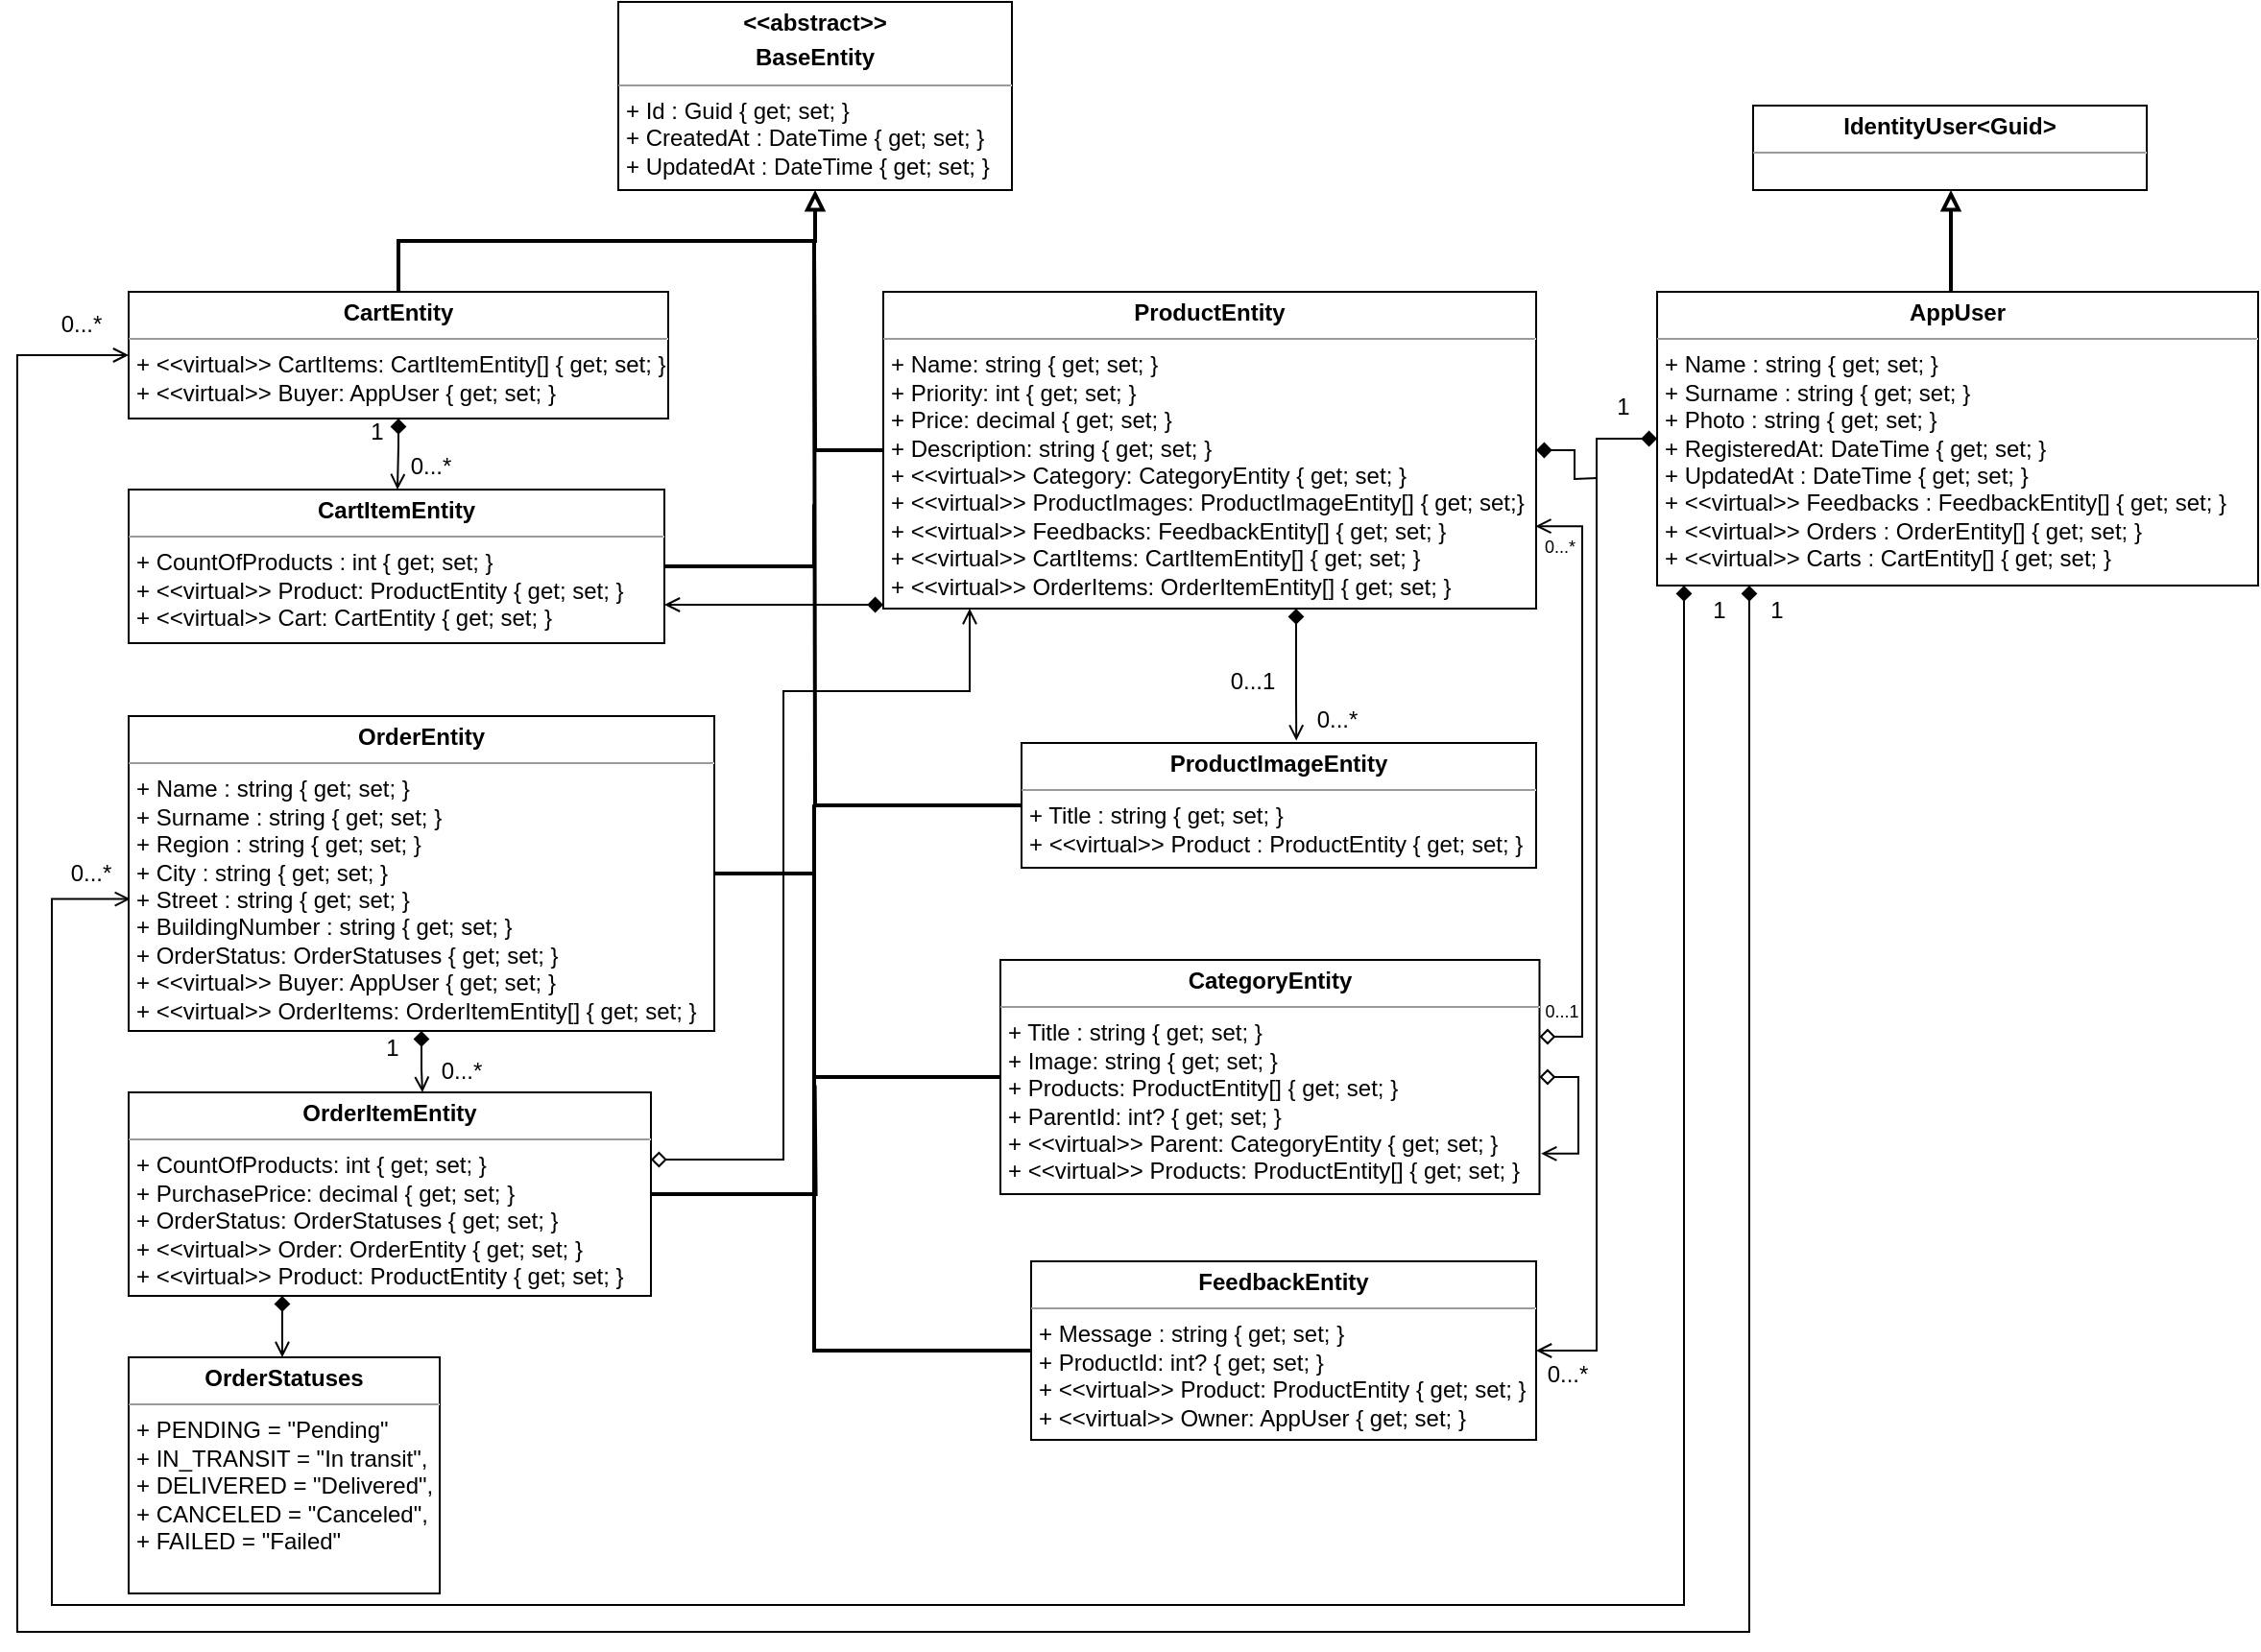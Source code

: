 <mxfile version="14.9.6" type="device"><diagram id="nu0B_56_R6dJPuXNsW57" name="Page-1"><mxGraphModel dx="1246" dy="374" grid="0" gridSize="10" guides="1" tooltips="1" connect="1" arrows="1" fold="1" page="1" pageScale="1" pageWidth="827" pageHeight="1169" math="0" shadow="0"><root><mxCell id="0"/><mxCell id="1" parent="0"/><mxCell id="_y4-Foa_SpR6LaV6pefn-2" value="&lt;p style=&quot;margin: 0px ; margin-top: 4px ; text-align: center&quot;&gt;&lt;b&gt;&amp;lt;&amp;lt;abstract&amp;gt;&amp;gt;&lt;/b&gt;&lt;/p&gt;&lt;p style=&quot;margin: 0px ; margin-top: 4px ; text-align: center&quot;&gt;&lt;b&gt;BaseEntity&lt;/b&gt;&lt;/p&gt;&lt;hr size=&quot;1&quot;&gt;&lt;p style=&quot;margin: 0px ; margin-left: 4px&quot;&gt;+ Id : Guid { get; set; }&lt;/p&gt;&lt;p style=&quot;margin: 0px ; margin-left: 4px&quot;&gt;+ CreatedAt : DateTime { get; set; }&lt;br&gt;&lt;/p&gt;&lt;p style=&quot;margin: 0px ; margin-left: 4px&quot;&gt;+ UpdatedAt : DateTime { get; set; }&lt;br&gt;&lt;/p&gt;&lt;hr size=&quot;1&quot;&gt;&lt;p style=&quot;margin: 0px ; margin-left: 4px&quot;&gt;+ method(): Type&lt;/p&gt;" style="verticalAlign=top;align=left;overflow=fill;fontSize=12;fontFamily=Helvetica;html=1;" parent="1" vertex="1"><mxGeometry x="-75" y="113" width="205" height="98" as="geometry"/></mxCell><mxCell id="_y4-Foa_SpR6LaV6pefn-25" style="edgeStyle=orthogonalEdgeStyle;rounded=0;orthogonalLoop=1;jettySize=auto;html=1;endArrow=none;endFill=0;strokeWidth=2;" parent="1" source="_y4-Foa_SpR6LaV6pefn-3" edge="1"><mxGeometry relative="1" as="geometry"><mxPoint x="27" y="247" as="targetPoint"/></mxGeometry></mxCell><mxCell id="_y4-Foa_SpR6LaV6pefn-31" style="edgeStyle=orthogonalEdgeStyle;rounded=0;orthogonalLoop=1;jettySize=auto;html=1;startArrow=diamond;startFill=1;endArrow=open;endFill=0;entryX=0.534;entryY=-0.019;entryDx=0;entryDy=0;entryPerimeter=0;" parent="1" source="_y4-Foa_SpR6LaV6pefn-3" target="_y4-Foa_SpR6LaV6pefn-13" edge="1"><mxGeometry relative="1" as="geometry"><mxPoint x="323" y="471" as="targetPoint"/><Array as="points"><mxPoint x="278" y="475"/><mxPoint x="278" y="475"/></Array></mxGeometry></mxCell><mxCell id="_y4-Foa_SpR6LaV6pefn-55" style="edgeStyle=orthogonalEdgeStyle;rounded=0;orthogonalLoop=1;jettySize=auto;html=1;entryX=1;entryY=0.75;entryDx=0;entryDy=0;startArrow=diamond;startFill=1;endArrow=open;endFill=0;strokeWidth=1;" parent="1" source="_y4-Foa_SpR6LaV6pefn-3" target="_y4-Foa_SpR6LaV6pefn-12" edge="1"><mxGeometry relative="1" as="geometry"><Array as="points"><mxPoint x="33" y="427"/><mxPoint x="33" y="427"/></Array></mxGeometry></mxCell><mxCell id="_y4-Foa_SpR6LaV6pefn-57" style="edgeStyle=orthogonalEdgeStyle;rounded=0;orthogonalLoop=1;jettySize=auto;html=1;startArrow=diamond;startFill=1;endArrow=none;endFill=0;strokeWidth=1;" parent="1" source="_y4-Foa_SpR6LaV6pefn-3" edge="1"><mxGeometry relative="1" as="geometry"><mxPoint x="435" y="361" as="targetPoint"/></mxGeometry></mxCell><mxCell id="_y4-Foa_SpR6LaV6pefn-3" value="&lt;p style=&quot;margin: 0px ; margin-top: 4px ; text-align: center&quot;&gt;&lt;b&gt;ProductEntity&lt;/b&gt;&lt;/p&gt;&lt;hr size=&quot;1&quot;&gt;&lt;p style=&quot;margin: 0px ; margin-left: 4px&quot;&gt;+ Name: string { get; set; }&lt;/p&gt;&lt;p style=&quot;margin: 0px ; margin-left: 4px&quot;&gt;+ Priority: int { get; set; }&lt;br&gt;&lt;/p&gt;&lt;p style=&quot;margin: 0px ; margin-left: 4px&quot;&gt;+ Price: decimal { get; set; }&lt;/p&gt;&lt;p style=&quot;margin: 0px ; margin-left: 4px&quot;&gt;+ Description: string { get; set; }&lt;/p&gt;&lt;p style=&quot;margin: 0px ; margin-left: 4px&quot;&gt;+ &amp;lt;&amp;lt;virtual&amp;gt;&amp;gt; Category: CategoryEntity { get; set; }&lt;/p&gt;&lt;p style=&quot;margin: 0px ; margin-left: 4px&quot;&gt;+ &amp;lt;&amp;lt;virtual&amp;gt;&amp;gt; ProductImages: ProductImageEntity[] { get; set;}&lt;/p&gt;&lt;p style=&quot;margin: 0px ; margin-left: 4px&quot;&gt;+ &amp;lt;&amp;lt;virtual&amp;gt;&amp;gt; Feedbacks: FeedbackEntity[] { get; set; }&lt;/p&gt;&lt;p style=&quot;margin: 0px ; margin-left: 4px&quot;&gt;+ &amp;lt;&amp;lt;virtual&amp;gt;&amp;gt; CartItems: CartItemEntity[] { get; set; }&lt;/p&gt;&lt;p style=&quot;margin: 0px ; margin-left: 4px&quot;&gt;+ &amp;lt;&amp;lt;virtual&amp;gt;&amp;gt; OrderItems: OrderItemEntity[] { get; set; }&lt;br&gt;&lt;/p&gt;&lt;hr size=&quot;1&quot;&gt;&lt;p style=&quot;margin: 0px ; margin-left: 4px&quot;&gt;&lt;br&gt;&lt;/p&gt;" style="verticalAlign=top;align=left;overflow=fill;fontSize=12;fontFamily=Helvetica;html=1;" parent="1" vertex="1"><mxGeometry x="63" y="264" width="340" height="165" as="geometry"/></mxCell><mxCell id="_y4-Foa_SpR6LaV6pefn-20" style="edgeStyle=orthogonalEdgeStyle;rounded=0;orthogonalLoop=1;jettySize=auto;html=1;endArrow=none;endFill=0;strokeWidth=2;" parent="1" source="_y4-Foa_SpR6LaV6pefn-4" edge="1"><mxGeometry relative="1" as="geometry"><mxPoint x="27" y="531" as="targetPoint"/><Array as="points"><mxPoint x="27" y="673"/></Array></mxGeometry></mxCell><mxCell id="_y4-Foa_SpR6LaV6pefn-38" style="edgeStyle=orthogonalEdgeStyle;rounded=0;orthogonalLoop=1;jettySize=auto;html=1;entryX=0.999;entryY=0.74;entryDx=0;entryDy=0;entryPerimeter=0;startArrow=diamond;startFill=0;endArrow=open;endFill=0;" parent="1" source="_y4-Foa_SpR6LaV6pefn-4" target="_y4-Foa_SpR6LaV6pefn-3" edge="1"><mxGeometry relative="1" as="geometry"><Array as="points"><mxPoint x="427" y="652"/><mxPoint x="427" y="386"/></Array></mxGeometry></mxCell><mxCell id="_y4-Foa_SpR6LaV6pefn-4" value="&lt;p style=&quot;margin: 0px ; margin-top: 4px ; text-align: center&quot;&gt;&lt;b&gt;CategoryEntity&lt;/b&gt;&lt;/p&gt;&lt;hr size=&quot;1&quot;&gt;&lt;p style=&quot;margin: 0px ; margin-left: 4px&quot;&gt;+ Title : string { get; set; }&lt;br&gt;&lt;/p&gt;&lt;p style=&quot;margin: 0px ; margin-left: 4px&quot;&gt;+ Image: string { get; set; }&lt;br&gt;&lt;/p&gt;&lt;p style=&quot;margin: 0px ; margin-left: 4px&quot;&gt;+ Products: ProductEntity[] { get; set; }&lt;/p&gt;&lt;p style=&quot;margin: 0px ; margin-left: 4px&quot;&gt;+ ParentId: int? { get; set; }&lt;/p&gt;&lt;p style=&quot;margin: 0px ; margin-left: 4px&quot;&gt;+ &amp;lt;&amp;lt;virtual&amp;gt;&amp;gt; Parent: CategoryEntity { get; set; }&lt;/p&gt;&lt;p style=&quot;margin: 0px ; margin-left: 4px&quot;&gt;+ &amp;lt;&amp;lt;virtual&amp;gt;&amp;gt; Products: ProductEntity[] { get; set; }&lt;/p&gt;&lt;hr size=&quot;1&quot;&gt;&lt;p style=&quot;margin: 0px ; margin-left: 4px&quot;&gt;+ method(): Type&lt;/p&gt;" style="verticalAlign=top;align=left;overflow=fill;fontSize=12;fontFamily=Helvetica;html=1;" parent="1" vertex="1"><mxGeometry x="124" y="612" width="280.75" height="122" as="geometry"/></mxCell><mxCell id="_y4-Foa_SpR6LaV6pefn-21" style="edgeStyle=orthogonalEdgeStyle;rounded=0;orthogonalLoop=1;jettySize=auto;html=1;endArrow=none;endFill=0;strokeWidth=2;" parent="1" source="_y4-Foa_SpR6LaV6pefn-5" edge="1"><mxGeometry relative="1" as="geometry"><mxPoint x="27" y="664" as="targetPoint"/><Array as="points"><mxPoint x="27" y="815"/><mxPoint x="27" y="664"/></Array></mxGeometry></mxCell><mxCell id="_y4-Foa_SpR6LaV6pefn-5" value="&lt;p style=&quot;margin: 0px ; margin-top: 4px ; text-align: center&quot;&gt;&lt;b&gt;FeedbackEntity&lt;/b&gt;&lt;/p&gt;&lt;hr size=&quot;1&quot;&gt;&lt;p style=&quot;margin: 0px ; margin-left: 4px&quot;&gt;+ Message : string { get; set; }&lt;br&gt;&lt;/p&gt;&lt;p style=&quot;margin: 0px ; margin-left: 4px&quot;&gt;+ ProductId: int? { get; set; }&lt;/p&gt;&lt;p style=&quot;margin: 0px ; margin-left: 4px&quot;&gt;+ &amp;lt;&amp;lt;virtual&amp;gt;&amp;gt; Product: ProductEntity { get; set; }&lt;/p&gt;&lt;p style=&quot;margin: 0px ; margin-left: 4px&quot;&gt;+ &amp;lt;&amp;lt;virtual&amp;gt;&amp;gt; Owner: AppUser { get; set; }&lt;/p&gt;&lt;hr size=&quot;1&quot;&gt;&lt;p style=&quot;margin: 0px ; margin-left: 4px&quot;&gt;+ method(): Type&lt;/p&gt;" style="verticalAlign=top;align=left;overflow=fill;fontSize=12;fontFamily=Helvetica;html=1;" parent="1" vertex="1"><mxGeometry x="140" y="769" width="263" height="93" as="geometry"/></mxCell><mxCell id="_y4-Foa_SpR6LaV6pefn-14" style="edgeStyle=orthogonalEdgeStyle;rounded=0;orthogonalLoop=1;jettySize=auto;html=1;endArrow=block;endFill=0;strokeWidth=2;" parent="1" source="_y4-Foa_SpR6LaV6pefn-6" target="_y4-Foa_SpR6LaV6pefn-7" edge="1"><mxGeometry relative="1" as="geometry"><Array as="points"><mxPoint x="619" y="252"/><mxPoint x="619" y="252"/></Array></mxGeometry></mxCell><mxCell id="_y4-Foa_SpR6LaV6pefn-35" style="edgeStyle=orthogonalEdgeStyle;rounded=0;orthogonalLoop=1;jettySize=auto;html=1;entryX=1;entryY=0.5;entryDx=0;entryDy=0;startArrow=diamond;startFill=1;endArrow=open;endFill=0;" parent="1" source="_y4-Foa_SpR6LaV6pefn-6" target="_y4-Foa_SpR6LaV6pefn-5" edge="1"><mxGeometry relative="1" as="geometry"/></mxCell><mxCell id="_y4-Foa_SpR6LaV6pefn-45" style="edgeStyle=orthogonalEdgeStyle;rounded=0;orthogonalLoop=1;jettySize=auto;html=1;entryX=0.003;entryY=0.581;entryDx=0;entryDy=0;entryPerimeter=0;startArrow=diamond;startFill=1;endArrow=open;endFill=0;" parent="1" source="_y4-Foa_SpR6LaV6pefn-6" target="_y4-Foa_SpR6LaV6pefn-9" edge="1"><mxGeometry relative="1" as="geometry"><Array as="points"><mxPoint x="480" y="948"/><mxPoint x="-370" y="948"/><mxPoint x="-370" y="580"/></Array></mxGeometry></mxCell><mxCell id="_y4-Foa_SpR6LaV6pefn-52" style="edgeStyle=orthogonalEdgeStyle;rounded=0;orthogonalLoop=1;jettySize=auto;html=1;entryX=0;entryY=0.5;entryDx=0;entryDy=0;startArrow=diamond;startFill=1;endArrow=open;endFill=0;" parent="1" source="_y4-Foa_SpR6LaV6pefn-6" target="_y4-Foa_SpR6LaV6pefn-8" edge="1"><mxGeometry relative="1" as="geometry"><Array as="points"><mxPoint x="514" y="962"/><mxPoint x="-388" y="962"/><mxPoint x="-388" y="297"/></Array></mxGeometry></mxCell><mxCell id="_y4-Foa_SpR6LaV6pefn-6" value="&lt;p style=&quot;margin: 0px ; margin-top: 4px ; text-align: center&quot;&gt;&lt;b&gt;AppUser&lt;/b&gt;&lt;/p&gt;&lt;hr size=&quot;1&quot;&gt;&lt;p style=&quot;margin: 0px ; margin-left: 4px&quot;&gt;+ Name : string { get; set; }&lt;br&gt;&lt;/p&gt;&lt;p style=&quot;margin: 0px ; margin-left: 4px&quot;&gt;+ Surname : string { get; set; }&lt;br&gt;&lt;/p&gt;&lt;p style=&quot;margin: 0px ; margin-left: 4px&quot;&gt;+ Photo : string { get; set; }&lt;br&gt;&lt;/p&gt;&lt;p style=&quot;margin: 0px ; margin-left: 4px&quot;&gt;+ RegisteredAt: DateTime { get; set; }&lt;/p&gt;&lt;p style=&quot;margin: 0px ; margin-left: 4px&quot;&gt;+ UpdatedAt : DateTime { get; set; }&lt;br&gt;&lt;/p&gt;&lt;p style=&quot;margin: 0px ; margin-left: 4px&quot;&gt;+ &amp;lt;&amp;lt;virtual&amp;gt;&amp;gt; Feedbacks : FeedbackEntity[] { get; set; }&lt;/p&gt;&lt;p style=&quot;margin: 0px ; margin-left: 4px&quot;&gt;+ &amp;lt;&amp;lt;virtual&amp;gt;&amp;gt; Orders : OrderEntity[] { get; set; }&lt;/p&gt;&lt;p style=&quot;margin: 0px ; margin-left: 4px&quot;&gt;+ &amp;lt;&amp;lt;virtual&amp;gt;&amp;gt; Carts : CartEntity[] { get; set; }&lt;/p&gt;&lt;hr size=&quot;1&quot;&gt;&lt;p style=&quot;margin: 0px ; margin-left: 4px&quot;&gt;+ method(): Type&lt;/p&gt;" style="verticalAlign=top;align=left;overflow=fill;fontSize=12;fontFamily=Helvetica;html=1;" parent="1" vertex="1"><mxGeometry x="466" y="264" width="313" height="153" as="geometry"/></mxCell><mxCell id="_y4-Foa_SpR6LaV6pefn-7" value="&lt;p style=&quot;margin: 0px ; margin-top: 4px ; text-align: center&quot;&gt;&lt;b&gt;IdentityUser&amp;lt;Guid&amp;gt;&lt;/b&gt;&lt;/p&gt;&lt;hr size=&quot;1&quot;&gt;&lt;p style=&quot;margin: 0px ; margin-left: 4px&quot;&gt;&lt;br&gt;&lt;/p&gt;" style="verticalAlign=top;align=left;overflow=fill;fontSize=12;fontFamily=Helvetica;html=1;" parent="1" vertex="1"><mxGeometry x="516" y="167" width="205" height="44" as="geometry"/></mxCell><mxCell id="_y4-Foa_SpR6LaV6pefn-15" style="edgeStyle=orthogonalEdgeStyle;rounded=0;orthogonalLoop=1;jettySize=auto;html=1;entryX=0.5;entryY=1;entryDx=0;entryDy=0;endArrow=block;endFill=0;fontStyle=1;strokeWidth=2;" parent="1" source="_y4-Foa_SpR6LaV6pefn-8" target="_y4-Foa_SpR6LaV6pefn-2" edge="1"><mxGeometry relative="1" as="geometry"/></mxCell><mxCell id="_y4-Foa_SpR6LaV6pefn-27" style="edgeStyle=orthogonalEdgeStyle;rounded=0;orthogonalLoop=1;jettySize=auto;html=1;endArrow=open;endFill=0;startArrow=diamond;startFill=1;" parent="1" source="_y4-Foa_SpR6LaV6pefn-8" target="_y4-Foa_SpR6LaV6pefn-12" edge="1"><mxGeometry relative="1" as="geometry"><Array as="points"><mxPoint x="-189" y="344"/><mxPoint x="-190" y="344"/></Array></mxGeometry></mxCell><mxCell id="_y4-Foa_SpR6LaV6pefn-8" value="&lt;p style=&quot;margin: 0px ; margin-top: 4px ; text-align: center&quot;&gt;&lt;b&gt;CartEntity&lt;/b&gt;&lt;/p&gt;&lt;hr size=&quot;1&quot;&gt;&lt;p style=&quot;margin: 0px ; margin-left: 4px&quot;&gt;+ &amp;lt;&amp;lt;virtual&amp;gt;&amp;gt; CartItems: CartItemEntity[] { get; set; }&lt;/p&gt;&lt;p style=&quot;margin: 0px ; margin-left: 4px&quot;&gt;+ &amp;lt;&amp;lt;virtual&amp;gt;&amp;gt; Buyer: AppUser { get; set; }&lt;/p&gt;&lt;hr size=&quot;1&quot;&gt;&lt;p style=&quot;margin: 0px ; margin-left: 4px&quot;&gt;+ method(): Type&lt;/p&gt;" style="verticalAlign=top;align=left;overflow=fill;fontSize=12;fontFamily=Helvetica;html=1;" parent="1" vertex="1"><mxGeometry x="-330" y="264" width="281" height="66" as="geometry"/></mxCell><mxCell id="_y4-Foa_SpR6LaV6pefn-23" style="edgeStyle=orthogonalEdgeStyle;rounded=0;orthogonalLoop=1;jettySize=auto;html=1;endArrow=none;endFill=0;strokeWidth=2;" parent="1" source="_y4-Foa_SpR6LaV6pefn-9" edge="1"><mxGeometry relative="1" as="geometry"><mxPoint x="27.294" y="536.118" as="targetPoint"/><Array as="points"><mxPoint x="27" y="567"/><mxPoint x="27" y="536"/></Array></mxGeometry></mxCell><mxCell id="_y4-Foa_SpR6LaV6pefn-48" style="edgeStyle=orthogonalEdgeStyle;rounded=0;orthogonalLoop=1;jettySize=auto;html=1;startArrow=diamond;startFill=1;endArrow=open;endFill=0;" parent="1" source="_y4-Foa_SpR6LaV6pefn-9" target="_y4-Foa_SpR6LaV6pefn-11" edge="1"><mxGeometry relative="1" as="geometry"><Array as="points"><mxPoint x="-177" y="669"/><mxPoint x="-177" y="669"/></Array></mxGeometry></mxCell><mxCell id="_y4-Foa_SpR6LaV6pefn-9" value="&lt;p style=&quot;margin: 0px ; margin-top: 4px ; text-align: center&quot;&gt;&lt;b&gt;OrderEntity&lt;/b&gt;&lt;/p&gt;&lt;hr size=&quot;1&quot;&gt;&lt;p style=&quot;margin: 0px ; margin-left: 4px&quot;&gt;+ Name : string { get; set; }&lt;/p&gt;&lt;p style=&quot;margin: 0px ; margin-left: 4px&quot;&gt;+ Surname : string { get; set; }&lt;br&gt;&lt;/p&gt;&lt;p style=&quot;margin: 0px ; margin-left: 4px&quot;&gt;+ Region : string { get; set; }&lt;br&gt;&lt;/p&gt;&lt;p style=&quot;margin: 0px ; margin-left: 4px&quot;&gt;+ City : string { get; set; }&lt;br&gt;&lt;/p&gt;&lt;p style=&quot;margin: 0px ; margin-left: 4px&quot;&gt;+ Street : string { get; set; }&lt;br&gt;&lt;/p&gt;&lt;p style=&quot;margin: 0px ; margin-left: 4px&quot;&gt;+ BuildingNumber : string { get; set; }&lt;/p&gt;&lt;p style=&quot;margin: 0px ; margin-left: 4px&quot;&gt;+ OrderStatus: OrderStatuses { get; set; }&lt;/p&gt;&lt;p style=&quot;margin: 0px ; margin-left: 4px&quot;&gt;+ &amp;lt;&amp;lt;virtual&amp;gt;&amp;gt; Buyer: AppUser { get; set; }&lt;/p&gt;&lt;p style=&quot;margin: 0px ; margin-left: 4px&quot;&gt;+ &amp;lt;&amp;lt;virtual&amp;gt;&amp;gt; OrderItems: OrderItemEntity[] { get; set; }&lt;/p&gt;&lt;hr size=&quot;1&quot;&gt;&lt;p style=&quot;margin: 0px ; margin-left: 4px&quot;&gt;+ method(): Type&lt;/p&gt;" style="verticalAlign=top;align=left;overflow=fill;fontSize=12;fontFamily=Helvetica;html=1;" parent="1" vertex="1"><mxGeometry x="-330" y="485" width="305" height="164" as="geometry"/></mxCell><mxCell id="_y4-Foa_SpR6LaV6pefn-10" value="&lt;p style=&quot;margin: 0px ; margin-top: 4px ; text-align: center&quot;&gt;&lt;b&gt;OrderStatuses&lt;/b&gt;&lt;br&gt;&lt;/p&gt;&lt;hr size=&quot;1&quot;&gt;&lt;p style=&quot;margin: 0px ; margin-left: 4px&quot;&gt;+ PENDING = &quot;Pending&quot;&lt;/p&gt;&lt;p style=&quot;margin: 0px ; margin-left: 4px&quot;&gt;+ IN_TRANSIT = &quot;In transit&quot;,&lt;/p&gt;&lt;p style=&quot;margin: 0px ; margin-left: 4px&quot;&gt;+ DELIVERED = &quot;Delivered&quot;,&lt;/p&gt;&lt;p style=&quot;margin: 0px ; margin-left: 4px&quot;&gt;+ CANCELED = &quot;Canceled&quot;,&lt;/p&gt;&lt;p style=&quot;margin: 0px ; margin-left: 4px&quot;&gt;+ FAILED = &quot;Failed&quot;&lt;/p&gt;&lt;p style=&quot;margin: 0px ; margin-left: 4px&quot;&gt;&lt;br&gt;&lt;/p&gt;&lt;hr size=&quot;1&quot;&gt;&lt;p style=&quot;margin: 0px ; margin-left: 4px&quot;&gt;+ method(): Type&lt;/p&gt;" style="verticalAlign=top;align=left;overflow=fill;fontSize=12;fontFamily=Helvetica;html=1;" parent="1" vertex="1"><mxGeometry x="-330" y="819" width="162" height="123" as="geometry"/></mxCell><mxCell id="_y4-Foa_SpR6LaV6pefn-22" style="edgeStyle=orthogonalEdgeStyle;rounded=0;orthogonalLoop=1;jettySize=auto;html=1;endArrow=none;endFill=0;strokeWidth=2;" parent="1" source="_y4-Foa_SpR6LaV6pefn-11" edge="1"><mxGeometry relative="1" as="geometry"><mxPoint x="27.294" y="677.294" as="targetPoint"/></mxGeometry></mxCell><mxCell id="_y4-Foa_SpR6LaV6pefn-51" style="edgeStyle=orthogonalEdgeStyle;rounded=0;orthogonalLoop=1;jettySize=auto;html=1;startArrow=diamond;startFill=1;endArrow=open;endFill=0;" parent="1" source="_y4-Foa_SpR6LaV6pefn-11" target="_y4-Foa_SpR6LaV6pefn-10" edge="1"><mxGeometry relative="1" as="geometry"><Array as="points"><mxPoint x="-250" y="799"/><mxPoint x="-250" y="799"/></Array></mxGeometry></mxCell><mxCell id="_y4-Foa_SpR6LaV6pefn-60" style="edgeStyle=orthogonalEdgeStyle;rounded=0;orthogonalLoop=1;jettySize=auto;html=1;startArrow=open;startFill=0;endArrow=diamond;endFill=0;strokeWidth=1;" parent="1" source="_y4-Foa_SpR6LaV6pefn-3" target="_y4-Foa_SpR6LaV6pefn-11" edge="1"><mxGeometry relative="1" as="geometry"><mxPoint x="91" y="454" as="sourcePoint"/><Array as="points"><mxPoint x="108" y="472"/><mxPoint x="11" y="472"/><mxPoint x="11" y="716"/></Array></mxGeometry></mxCell><mxCell id="_y4-Foa_SpR6LaV6pefn-11" value="&lt;p style=&quot;margin: 0px ; margin-top: 4px ; text-align: center&quot;&gt;&lt;b&gt;OrderItemEntity&lt;/b&gt;&lt;/p&gt;&lt;hr size=&quot;1&quot;&gt;&lt;p style=&quot;margin: 0px ; margin-left: 4px&quot;&gt;+ CountOfProducts: int { get; set; }&lt;/p&gt;&lt;p style=&quot;margin: 0px ; margin-left: 4px&quot;&gt;+ PurchasePrice: decimal { get; set; }&lt;/p&gt;&lt;p style=&quot;margin: 0px ; margin-left: 4px&quot;&gt;+ OrderStatus: OrderStatuses { get; set; }&lt;/p&gt;&lt;p style=&quot;margin: 0px ; margin-left: 4px&quot;&gt;+ &amp;lt;&amp;lt;virtual&amp;gt;&amp;gt; Order: OrderEntity { get; set; }&lt;/p&gt;&lt;p style=&quot;margin: 0px ; margin-left: 4px&quot;&gt;&lt;span&gt;+ &amp;lt;&amp;lt;virtual&amp;gt;&amp;gt; Product: ProductEntity { get; set; }&lt;/span&gt;&lt;br&gt;&lt;/p&gt;&lt;hr size=&quot;1&quot;&gt;&lt;p style=&quot;margin: 0px ; margin-left: 4px&quot;&gt;+ method(): Type&lt;/p&gt;" style="verticalAlign=top;align=left;overflow=fill;fontSize=12;fontFamily=Helvetica;html=1;" parent="1" vertex="1"><mxGeometry x="-330" y="681" width="272" height="106" as="geometry"/></mxCell><mxCell id="_y4-Foa_SpR6LaV6pefn-24" style="edgeStyle=orthogonalEdgeStyle;rounded=0;orthogonalLoop=1;jettySize=auto;html=1;endArrow=none;endFill=0;strokeWidth=2;" parent="1" source="_y4-Foa_SpR6LaV6pefn-12" edge="1"><mxGeometry relative="1" as="geometry"><mxPoint x="27" y="374.8" as="targetPoint"/><Array as="points"><mxPoint x="27" y="407"/></Array></mxGeometry></mxCell><mxCell id="_y4-Foa_SpR6LaV6pefn-12" value="&lt;p style=&quot;margin: 0px ; margin-top: 4px ; text-align: center&quot;&gt;&lt;b&gt;CartItemEntity&lt;/b&gt;&lt;/p&gt;&lt;hr size=&quot;1&quot;&gt;&lt;p style=&quot;margin: 0px ; margin-left: 4px&quot;&gt;+ CountOfProducts : int { get; set; }&lt;/p&gt;&lt;p style=&quot;margin: 0px ; margin-left: 4px&quot;&gt;+ &amp;lt;&amp;lt;virtual&amp;gt;&amp;gt; Product: ProductEntity { get; set; }&lt;br&gt;&lt;/p&gt;&lt;p style=&quot;margin: 0px ; margin-left: 4px&quot;&gt;+ &amp;lt;&amp;lt;virtual&amp;gt;&amp;gt; Cart: CartEntity { get; set; }&amp;nbsp;&lt;/p&gt;&lt;hr size=&quot;1&quot;&gt;&lt;p style=&quot;margin: 0px ; margin-left: 4px&quot;&gt;+ method(): Type&lt;/p&gt;" style="verticalAlign=top;align=left;overflow=fill;fontSize=12;fontFamily=Helvetica;html=1;" parent="1" vertex="1"><mxGeometry x="-330" y="367" width="279" height="80" as="geometry"/></mxCell><mxCell id="_y4-Foa_SpR6LaV6pefn-19" style="edgeStyle=orthogonalEdgeStyle;rounded=0;orthogonalLoop=1;jettySize=auto;html=1;endArrow=none;endFill=0;strokeWidth=2;" parent="1" source="_y4-Foa_SpR6LaV6pefn-13" edge="1"><mxGeometry relative="1" as="geometry"><mxPoint x="27" y="238" as="targetPoint"/></mxGeometry></mxCell><mxCell id="_y4-Foa_SpR6LaV6pefn-13" value="&lt;p style=&quot;margin: 0px ; margin-top: 4px ; text-align: center&quot;&gt;&lt;b&gt;ProductImageEntity&lt;/b&gt;&lt;/p&gt;&lt;hr size=&quot;1&quot;&gt;&lt;p style=&quot;margin: 0px ; margin-left: 4px&quot;&gt;+ Title : string { get; set; }&lt;/p&gt;&lt;p style=&quot;margin: 0px ; margin-left: 4px&quot;&gt;+ &amp;lt;&amp;lt;virtual&amp;gt;&amp;gt; Product : ProductEntity { get; set; }&lt;/p&gt;&lt;hr size=&quot;1&quot;&gt;&lt;p style=&quot;margin: 0px ; margin-left: 4px&quot;&gt;+ method(): Type&lt;/p&gt;" style="verticalAlign=top;align=left;overflow=fill;fontSize=12;fontFamily=Helvetica;html=1;" parent="1" vertex="1"><mxGeometry x="135" y="499" width="268" height="65" as="geometry"/></mxCell><mxCell id="_y4-Foa_SpR6LaV6pefn-28" value="1" style="text;html=1;align=center;verticalAlign=middle;resizable=0;points=[];autosize=1;strokeColor=none;" parent="1" vertex="1"><mxGeometry x="-209" y="328" width="16" height="18" as="geometry"/></mxCell><mxCell id="_y4-Foa_SpR6LaV6pefn-29" value="0...*" style="text;html=1;align=center;verticalAlign=middle;resizable=0;points=[];autosize=1;strokeColor=none;" parent="1" vertex="1"><mxGeometry x="-189" y="346" width="32" height="18" as="geometry"/></mxCell><mxCell id="_y4-Foa_SpR6LaV6pefn-32" value="0...1" style="text;html=1;align=center;verticalAlign=middle;resizable=0;points=[];autosize=1;strokeColor=none;" parent="1" vertex="1"><mxGeometry x="238" y="458" width="33" height="18" as="geometry"/></mxCell><mxCell id="_y4-Foa_SpR6LaV6pefn-33" value="0...*" style="text;html=1;align=center;verticalAlign=middle;resizable=0;points=[];autosize=1;strokeColor=none;" parent="1" vertex="1"><mxGeometry x="283" y="478" width="32" height="18" as="geometry"/></mxCell><mxCell id="_y4-Foa_SpR6LaV6pefn-34" style="edgeStyle=orthogonalEdgeStyle;rounded=0;orthogonalLoop=1;jettySize=auto;html=1;entryX=1.003;entryY=0.827;entryDx=0;entryDy=0;entryPerimeter=0;startArrow=diamond;startFill=0;endArrow=open;endFill=0;" parent="1" source="_y4-Foa_SpR6LaV6pefn-4" target="_y4-Foa_SpR6LaV6pefn-4" edge="1"><mxGeometry relative="1" as="geometry"><Array as="points"><mxPoint x="425" y="673"/><mxPoint x="425" y="713"/></Array></mxGeometry></mxCell><mxCell id="_y4-Foa_SpR6LaV6pefn-36" value="1" style="text;html=1;align=center;verticalAlign=middle;resizable=0;points=[];autosize=1;strokeColor=none;" parent="1" vertex="1"><mxGeometry x="440" y="315" width="16" height="18" as="geometry"/></mxCell><mxCell id="_y4-Foa_SpR6LaV6pefn-37" value="0...*" style="text;html=1;align=center;verticalAlign=middle;resizable=0;points=[];autosize=1;strokeColor=none;" parent="1" vertex="1"><mxGeometry x="403" y="819" width="32" height="18" as="geometry"/></mxCell><mxCell id="_y4-Foa_SpR6LaV6pefn-40" value="&lt;font style=&quot;font-size: 9px&quot;&gt;0...1&lt;/font&gt;" style="text;html=1;align=center;verticalAlign=middle;resizable=0;points=[];autosize=1;strokeColor=none;" parent="1" vertex="1"><mxGeometry x="402" y="628" width="28" height="19" as="geometry"/></mxCell><mxCell id="_y4-Foa_SpR6LaV6pefn-43" value="&lt;font style=&quot;font-size: 9px&quot;&gt;0...*&lt;/font&gt;" style="text;html=1;align=center;verticalAlign=middle;resizable=0;points=[];autosize=1;strokeColor=none;" parent="1" vertex="1"><mxGeometry x="402" y="386" width="26" height="19" as="geometry"/></mxCell><mxCell id="_y4-Foa_SpR6LaV6pefn-46" value="0...*" style="text;html=1;align=center;verticalAlign=middle;resizable=0;points=[];autosize=1;strokeColor=none;" parent="1" vertex="1"><mxGeometry x="-366" y="558" width="32" height="18" as="geometry"/></mxCell><mxCell id="_y4-Foa_SpR6LaV6pefn-47" value="1" style="text;html=1;align=center;verticalAlign=middle;resizable=0;points=[];autosize=1;strokeColor=none;" parent="1" vertex="1"><mxGeometry x="490" y="421" width="16" height="18" as="geometry"/></mxCell><mxCell id="_y4-Foa_SpR6LaV6pefn-49" value="0...*" style="text;html=1;align=center;verticalAlign=middle;resizable=0;points=[];autosize=1;strokeColor=none;" parent="1" vertex="1"><mxGeometry x="-173" y="661" width="32" height="18" as="geometry"/></mxCell><mxCell id="_y4-Foa_SpR6LaV6pefn-50" value="1" style="text;html=1;align=center;verticalAlign=middle;resizable=0;points=[];autosize=1;strokeColor=none;" parent="1" vertex="1"><mxGeometry x="-201" y="649" width="16" height="18" as="geometry"/></mxCell><mxCell id="_y4-Foa_SpR6LaV6pefn-53" value="0...*" style="text;html=1;align=center;verticalAlign=middle;resizable=0;points=[];autosize=1;strokeColor=none;" parent="1" vertex="1"><mxGeometry x="-371" y="272" width="32" height="18" as="geometry"/></mxCell><mxCell id="_y4-Foa_SpR6LaV6pefn-54" value="1" style="text;html=1;align=center;verticalAlign=middle;resizable=0;points=[];autosize=1;strokeColor=none;" parent="1" vertex="1"><mxGeometry x="520" y="421" width="16" height="18" as="geometry"/></mxCell></root></mxGraphModel></diagram></mxfile>